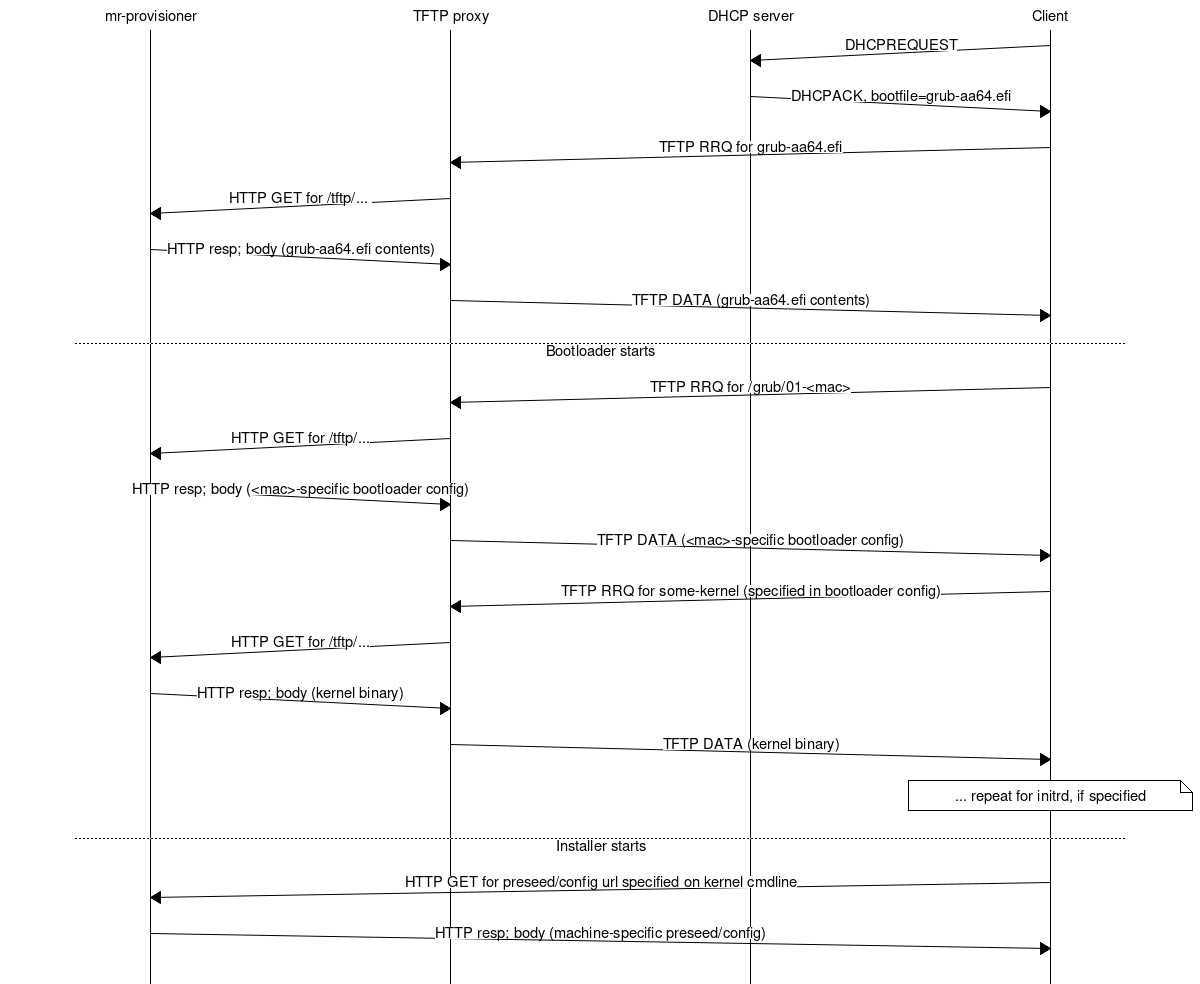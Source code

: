 msc {
	hscale="2", arcgradient=15;

	"mr-provisioner","TFTP proxy","DHCP server",Client;

	Client=>"DHCP server"             [ label="DHCPREQUEST" ];
	"DHCP server"=>Client             [ label="DHCPACK, bootfile=grub-aa64.efi" ];

	Client=>"TFTP proxy"              [ label="TFTP RRQ for grub-aa64.efi" ];
	"TFTP proxy"=>"mr-provisioner"    [ label="HTTP GET for /tftp/... " ];
	"mr-provisioner"=>"TFTP proxy"    [ label="HTTP resp; body (grub-aa64.efi contents)" ];
	"TFTP proxy"=>Client              [ label="TFTP DATA (grub-aa64.efi contents)" ];

	---                               [ label="Bootloader starts" ];
	Client=>"TFTP proxy"              [ label="TFTP RRQ for /grub/01-<mac>" ];
	"TFTP proxy"=>"mr-provisioner"    [ label="HTTP GET for /tftp/..." ];
	"mr-provisioner"=>"TFTP proxy"    [ label="HTTP resp; body (<mac>-specific bootloader config)" ];
	"TFTP proxy"=>Client              [ label="TFTP DATA (<mac>-specific bootloader config)" ];

	Client=>"TFTP proxy"              [ label="TFTP RRQ for some-kernel (specified in bootloader config)" ];
	"TFTP proxy"=>"mr-provisioner"    [ label="HTTP GET for /tftp/..." ];
	"mr-provisioner"=>"TFTP proxy"    [ label="HTTP resp; body (kernel binary)" ];
	"TFTP proxy"=>Client              [ label="TFTP DATA (kernel binary)" ];

	Client note Client                [ label="... repeat for initrd, if specified" ];

	---                               [ label="Installer starts" ];
	Client=>"mr-provisioner"          [ label="HTTP GET for preseed/config url specified on kernel cmdline" ];
	"mr-provisioner"=>Client          [ label="HTTP resp; body (machine-specific preseed/config)" ];
}
